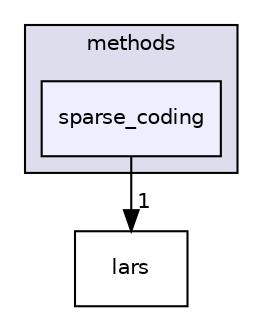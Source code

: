 digraph "src/mlpack/methods/sparse_coding" {
  compound=true
  node [ fontsize="10", fontname="Helvetica"];
  edge [ labelfontsize="10", labelfontname="Helvetica"];
  subgraph clusterdir_2217eda3f3f128182276a15ca80cc98e {
    graph [ bgcolor="#ddddee", pencolor="black", label="methods" fontname="Helvetica", fontsize="10", URL="dir_2217eda3f3f128182276a15ca80cc98e.html"]
  dir_cd908bff38ffecff7035ca82eb652826 [shape=box, label="sparse_coding", style="filled", fillcolor="#eeeeff", pencolor="black", URL="dir_cd908bff38ffecff7035ca82eb652826.html"];
  }
  dir_eca2487ea0982c86d2063306258b0ceb [shape=box label="lars" URL="dir_eca2487ea0982c86d2063306258b0ceb.html"];
  dir_cd908bff38ffecff7035ca82eb652826->dir_eca2487ea0982c86d2063306258b0ceb [headlabel="1", labeldistance=1.5 headhref="dir_000057_000039.html"];
}
